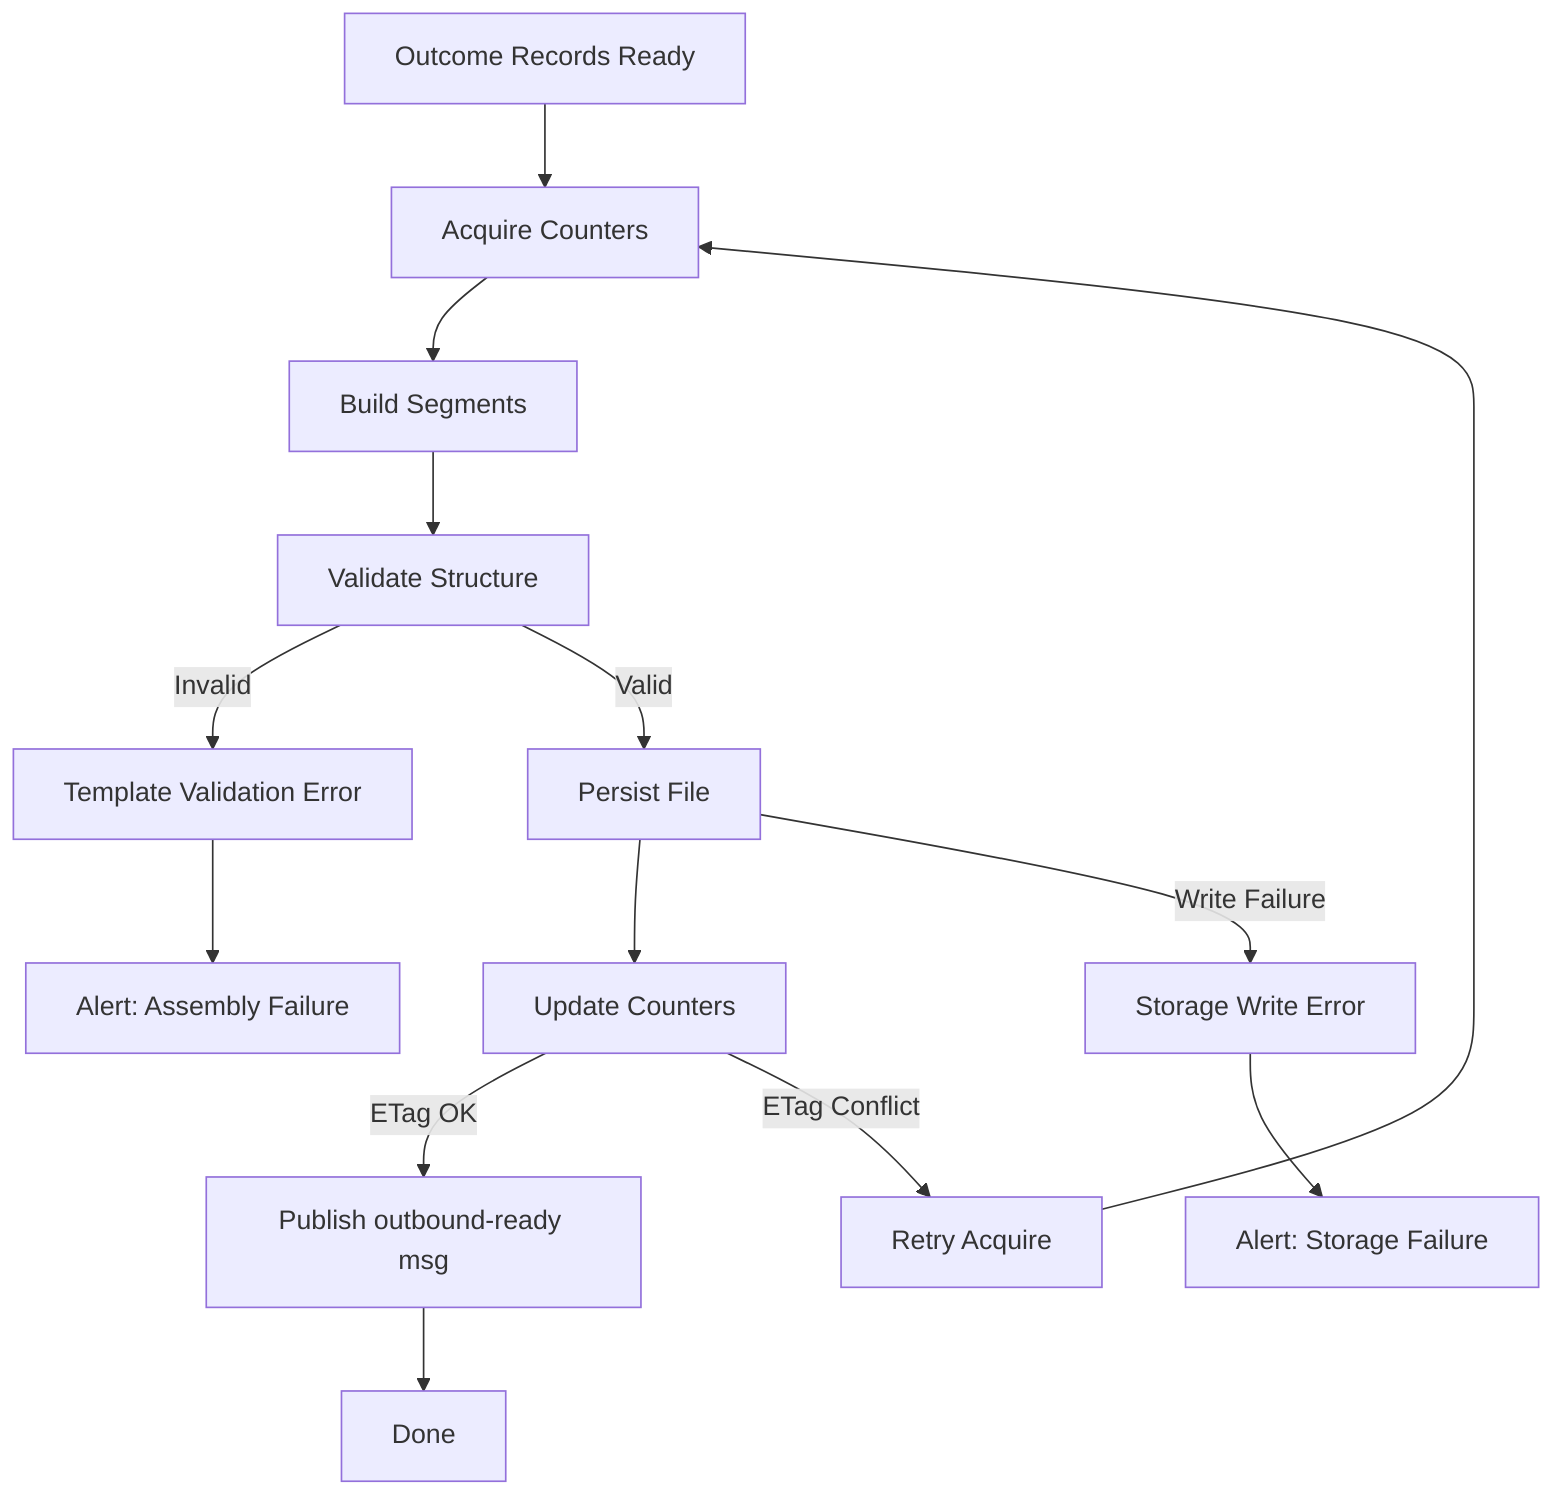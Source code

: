 flowchart TD
  Start[Outcome Records Ready] --> Acquire[Acquire Counters]
  Acquire --> Build[Build Segments]
  Build --> Validate[Validate Structure]
  Validate -->|Invalid| TemplateErr[Template Validation Error]
  Validate -->|Valid| Persist[Persist File]
  Persist --> UpdateCounters[Update Counters]
  UpdateCounters -->|ETag OK| Publish[Publish outbound-ready msg]
  UpdateCounters -->|ETag Conflict| CounterRetry[Retry Acquire]
  CounterRetry --> Acquire
  TemplateErr --> AlertTemplate[Alert: Assembly Failure]
  Persist -->|Write Failure| StorageErr[Storage Write Error]
  StorageErr --> AlertStorage[Alert: Storage Failure]
  Publish --> Done[Done]